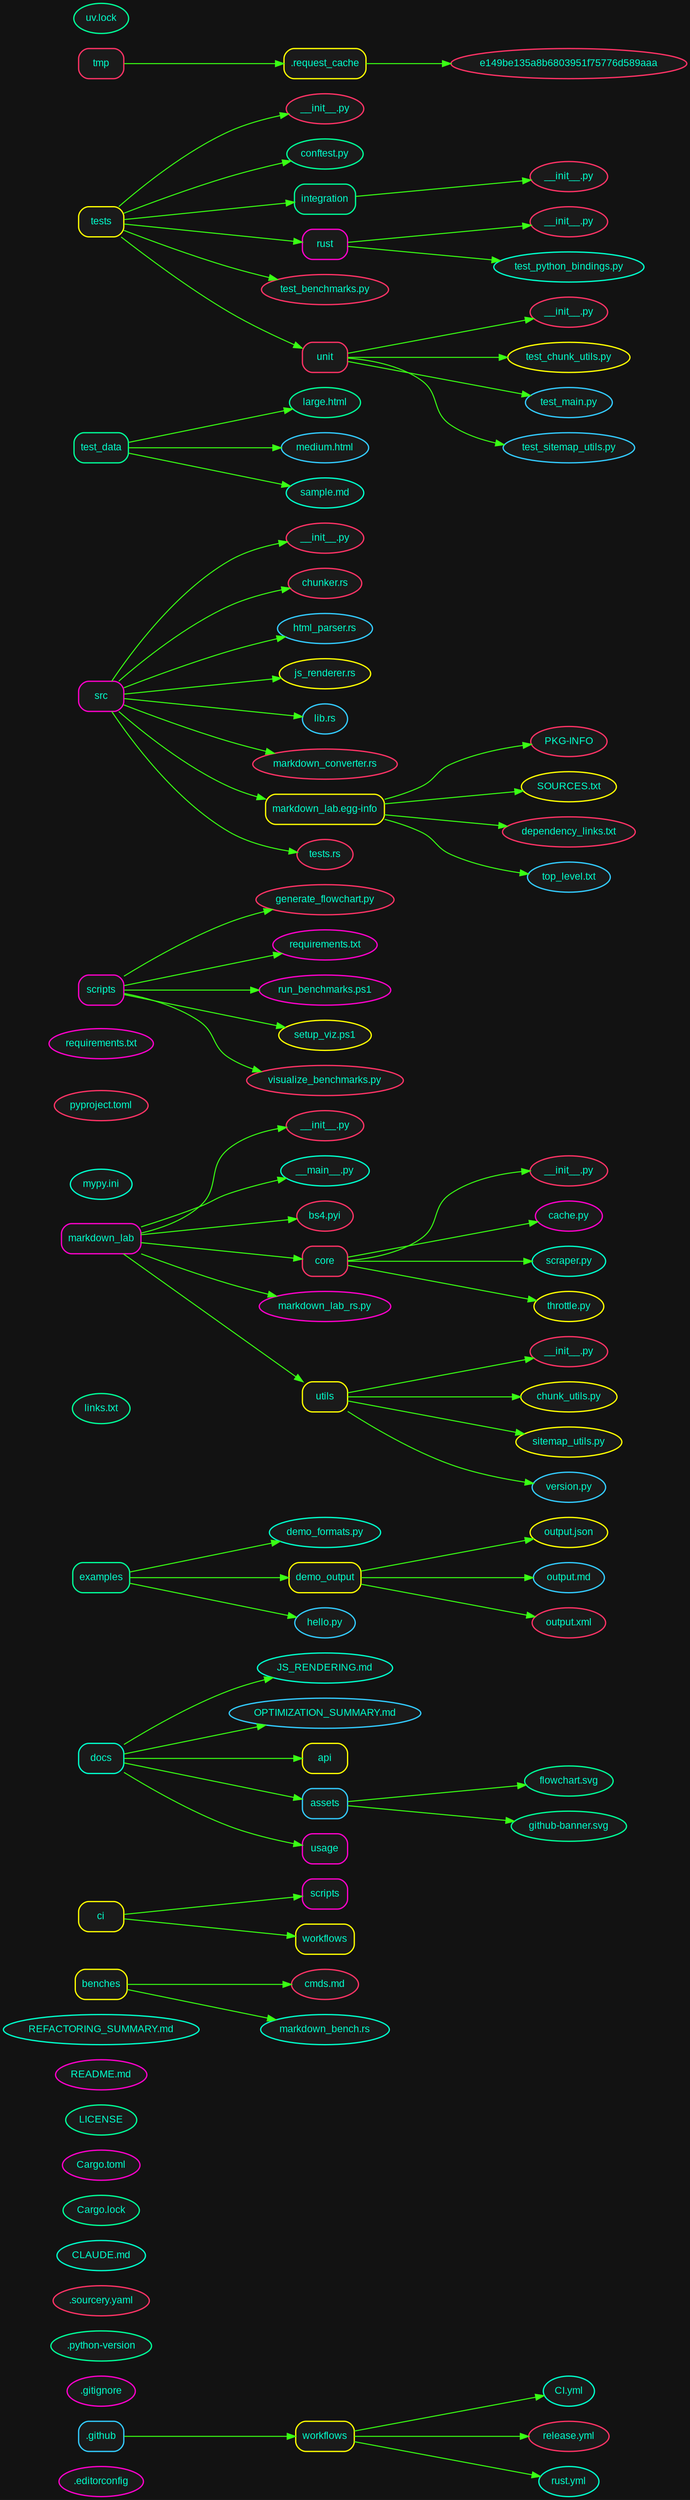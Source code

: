 digraph G {
rankdir=LR;
bgcolor="#121212";
fontname=Arial;
fontsize=12;
node [style="filled, rounded", fillcolor="#1a1a1a", fontcolor="#00ffcc", fontname=Arial, fontsize=12, penwidth=1.5, color="#00ff99"];
edge [color="#39ff14", penwidth=1.2];
node_0aeb93dacd [label=".editorconfig", shape=ellipse, color="#ff00cc"];
node_18b0b90e35 [label=".github", shape=box, color="#33ccff"];
node_8726edd3d5 [label="workflows", shape=box, color="#ffff00"];
node_18b0b90e35 -> node_8726edd3d5;
node_f40e249fe6 [label="CI.yml", shape=ellipse, color="#00ffcc"];
node_8726edd3d5 -> node_f40e249fe6;
node_c63b6e1ec4 [label="release.yml", shape=ellipse, color="#ff3366"];
node_8726edd3d5 -> node_c63b6e1ec4;
node_848ae086a5 [label="rust.yml", shape=ellipse, color="#00ffcc"];
node_8726edd3d5 -> node_848ae086a5;
node_ed5e1f435d [label=".gitignore", shape=ellipse, color="#ff00cc"];
node_7a0fd096a8 [label=".python-version", shape=ellipse, color="#00ff99"];
node_0cd90d6ec8 [label=".sourcery.yaml", shape=ellipse, color="#ff3366"];
node_76559df5d1 [label="CLAUDE.md", shape=ellipse, color="#00ffcc"];
node_bd9c320120 [label="Cargo.lock", shape=ellipse, color="#00ff99"];
node_dce38ede5e [label="Cargo.toml", shape=ellipse, color="#ff00cc"];
node_75923c9e4d [label="LICENSE", shape=ellipse, color="#00ff99"];
node_67199fd15b [label="README.md", shape=ellipse, color="#ff00cc"];
node_703f615bf8 [label="REFACTORING_SUMMARY.md", shape=ellipse, color="#00ffcc"];
node_2c8b0b4db4 [label="benches", shape=box, color="#ffff00"];
node_9beb2438aa [label="cmds.md", shape=ellipse, color="#ff3366"];
node_2c8b0b4db4 -> node_9beb2438aa;
node_4e60b31b12 [label="markdown_bench.rs", shape=ellipse, color="#00ffcc"];
node_2c8b0b4db4 -> node_4e60b31b12;
node_a484731203 [label="ci", shape=box, color="#ffff00"];
node_e6abad2f5f [label="scripts", shape=box, color="#ff00cc"];
node_a484731203 -> node_e6abad2f5f;
node_9f56ad592c [label="workflows", shape=box, color="#ffff00"];
node_a484731203 -> node_9f56ad592c;
node_61b93c963f [label="docs", shape=box, color="#00ffcc"];
node_e71305f27b [label="JS_RENDERING.md", shape=ellipse, color="#00ffcc"];
node_61b93c963f -> node_e71305f27b;
node_44cd321415 [label="OPTIMIZATION_SUMMARY.md", shape=ellipse, color="#33ccff"];
node_61b93c963f -> node_44cd321415;
node_77ca5788e3 [label="api", shape=box, color="#ffff00"];
node_61b93c963f -> node_77ca5788e3;
node_4d51318462 [label="assets", shape=box, color="#33ccff"];
node_61b93c963f -> node_4d51318462;
node_c3520e9d52 [label="flowchart.svg", shape=ellipse, color="#00ff99"];
node_4d51318462 -> node_c3520e9d52;
node_8f1ef29bf9 [label="github-banner.svg", shape=ellipse, color="#00ff99"];
node_4d51318462 -> node_8f1ef29bf9;
node_2828337151 [label="usage", shape=box, color="#ff00cc"];
node_61b93c963f -> node_2828337151;
node_7c276b8e8b [label="examples", shape=box, color="#00ff99"];
node_b935b1912c [label="demo_formats.py", shape=ellipse, color="#00ffcc"];
node_7c276b8e8b -> node_b935b1912c;
node_54fd790a58 [label="demo_output", shape=box, color="#ffff00"];
node_7c276b8e8b -> node_54fd790a58;
node_8745377be8 [label="output.json", shape=ellipse, color="#ffff00"];
node_54fd790a58 -> node_8745377be8;
node_440cd571d8 [label="output.md", shape=ellipse, color="#33ccff"];
node_54fd790a58 -> node_440cd571d8;
node_6d4f028d71 [label="output.xml", shape=ellipse, color="#ff3366"];
node_54fd790a58 -> node_6d4f028d71;
node_b93195b8b6 [label="hello.py", shape=ellipse, color="#33ccff"];
node_7c276b8e8b -> node_b93195b8b6;
node_512ff06ce5 [label="links.txt", shape=ellipse, color="#00ff99"];
node_ab2c150a81 [label="markdown_lab", shape=box, color="#ff00cc"];
node_1ea751d079 [label="__init__.py", shape=ellipse, color="#ff3366"];
node_ab2c150a81 -> node_1ea751d079;
node_b8e242ecb7 [label="__main__.py", shape=ellipse, color="#00ffcc"];
node_ab2c150a81 -> node_b8e242ecb7;
node_b176a8c74a [label="bs4.pyi", shape=ellipse, color="#ff3366"];
node_ab2c150a81 -> node_b176a8c74a;
node_2c2866f6b7 [label="core", shape=box, color="#ff3366"];
node_ab2c150a81 -> node_2c2866f6b7;
node_568f56c6d0 [label="__init__.py", shape=ellipse, color="#ff3366"];
node_2c2866f6b7 -> node_568f56c6d0;
node_7f04c32067 [label="cache.py", shape=ellipse, color="#ff00cc"];
node_2c2866f6b7 -> node_7f04c32067;
node_402ded3f40 [label="scraper.py", shape=ellipse, color="#00ffcc"];
node_2c2866f6b7 -> node_402ded3f40;
node_260eee94c6 [label="throttle.py", shape=ellipse, color="#ffff00"];
node_2c2866f6b7 -> node_260eee94c6;
node_0e05c8682e [label="markdown_lab_rs.py", shape=ellipse, color="#ff00cc"];
node_ab2c150a81 -> node_0e05c8682e;
node_010b40febf [label="utils", shape=box, color="#ffff00"];
node_ab2c150a81 -> node_010b40febf;
node_12f092e96f [label="__init__.py", shape=ellipse, color="#ff3366"];
node_010b40febf -> node_12f092e96f;
node_9a3bed7683 [label="chunk_utils.py", shape=ellipse, color="#ffff00"];
node_010b40febf -> node_9a3bed7683;
node_5608d2b602 [label="sitemap_utils.py", shape=ellipse, color="#ffff00"];
node_010b40febf -> node_5608d2b602;
node_60885f3709 [label="version.py", shape=ellipse, color="#33ccff"];
node_010b40febf -> node_60885f3709;
node_9a7cf1d061 [label="mypy.ini", shape=ellipse, color="#00ffcc"];
node_f9996a7139 [label="pyproject.toml", shape=ellipse, color="#ff3366"];
node_a508885802 [label="requirements.txt", shape=ellipse, color="#ff00cc"];
node_7b9bd259ee [label="scripts", shape=box, color="#ff00cc"];
node_033c984b99 [label="generate_flowchart.py", shape=ellipse, color="#ff3366"];
node_7b9bd259ee -> node_033c984b99;
node_509eff1e00 [label="requirements.txt", shape=ellipse, color="#ff00cc"];
node_7b9bd259ee -> node_509eff1e00;
node_fd7f8c59f8 [label="run_benchmarks.ps1", shape=ellipse, color="#ff00cc"];
node_7b9bd259ee -> node_fd7f8c59f8;
node_587dff1285 [label="setup_viz.ps1", shape=ellipse, color="#ffff00"];
node_7b9bd259ee -> node_587dff1285;
node_0683b49815 [label="visualize_benchmarks.py", shape=ellipse, color="#ff3366"];
node_7b9bd259ee -> node_0683b49815;
node_93d0337c6c [label="src", shape=box, color="#ff00cc"];
node_2fce5b2bf2 [label="__init__.py", shape=ellipse, color="#ff3366"];
node_93d0337c6c -> node_2fce5b2bf2;
node_41b4568c0e [label="chunker.rs", shape=ellipse, color="#ff3366"];
node_93d0337c6c -> node_41b4568c0e;
node_83ba610bf2 [label="html_parser.rs", shape=ellipse, color="#33ccff"];
node_93d0337c6c -> node_83ba610bf2;
node_d99c44137a [label="js_renderer.rs", shape=ellipse, color="#ffff00"];
node_93d0337c6c -> node_d99c44137a;
node_38e1bb1b3e [label="lib.rs", shape=ellipse, color="#33ccff"];
node_93d0337c6c -> node_38e1bb1b3e;
node_fe2ad48905 [label="markdown_converter.rs", shape=ellipse, color="#ff3366"];
node_93d0337c6c -> node_fe2ad48905;
node_9fe7b1904d [label="markdown_lab.egg-info", shape=box, color="#ffff00"];
node_93d0337c6c -> node_9fe7b1904d;
node_27451569fa [label="PKG-INFO", shape=ellipse, color="#ff3366"];
node_9fe7b1904d -> node_27451569fa;
node_1b35e71bb1 [label="SOURCES.txt", shape=ellipse, color="#ffff00"];
node_9fe7b1904d -> node_1b35e71bb1;
node_c4e373c6c4 [label="dependency_links.txt", shape=ellipse, color="#ff3366"];
node_9fe7b1904d -> node_c4e373c6c4;
node_0e75178481 [label="top_level.txt", shape=ellipse, color="#33ccff"];
node_9fe7b1904d -> node_0e75178481;
node_8a7e68106c [label="tests.rs", shape=ellipse, color="#ff3366"];
node_93d0337c6c -> node_8a7e68106c;
node_149182d4a7 [label="test_data", shape=box, color="#00ff99"];
node_ae9e15d697 [label="large.html", shape=ellipse, color="#00ff99"];
node_149182d4a7 -> node_ae9e15d697;
node_dc62551091 [label="medium.html", shape=ellipse, color="#33ccff"];
node_149182d4a7 -> node_dc62551091;
node_55412b332c [label="sample.md", shape=ellipse, color="#00ffcc"];
node_149182d4a7 -> node_55412b332c;
node_8263539018 [label="tests", shape=box, color="#ffff00"];
node_e619bab32a [label="__init__.py", shape=ellipse, color="#ff3366"];
node_8263539018 -> node_e619bab32a;
node_f1ecc56e59 [label="conftest.py", shape=ellipse, color="#00ff99"];
node_8263539018 -> node_f1ecc56e59;
node_3b21631900 [label="integration", shape=box, color="#00ff99"];
node_8263539018 -> node_3b21631900;
node_b6f48e379c [label="__init__.py", shape=ellipse, color="#ff3366"];
node_3b21631900 -> node_b6f48e379c;
node_827717031b [label="rust", shape=box, color="#ff00cc"];
node_8263539018 -> node_827717031b;
node_310a5dd50c [label="__init__.py", shape=ellipse, color="#ff3366"];
node_827717031b -> node_310a5dd50c;
node_1807c7beaf [label="test_python_bindings.py", shape=ellipse, color="#00ffcc"];
node_827717031b -> node_1807c7beaf;
node_abc39eea27 [label="test_benchmarks.py", shape=ellipse, color="#ff3366"];
node_8263539018 -> node_abc39eea27;
node_1419a7e4b5 [label="unit", shape=box, color="#ff3366"];
node_8263539018 -> node_1419a7e4b5;
node_19265fcd30 [label="__init__.py", shape=ellipse, color="#ff3366"];
node_1419a7e4b5 -> node_19265fcd30;
node_696a685d43 [label="test_chunk_utils.py", shape=ellipse, color="#ffff00"];
node_1419a7e4b5 -> node_696a685d43;
node_3c8b3d9b10 [label="test_main.py", shape=ellipse, color="#33ccff"];
node_1419a7e4b5 -> node_3c8b3d9b10;
node_71bcaf643b [label="test_sitemap_utils.py", shape=ellipse, color="#33ccff"];
node_1419a7e4b5 -> node_71bcaf643b;
node_0f30e312f1 [label="tmp", shape=box, color="#ff3366"];
node_f0eacf27dc [label=".request_cache", shape=box, color="#ffff00"];
node_0f30e312f1 -> node_f0eacf27dc;
node_1878aa7539 [label="e149be135a8b6803951f75776d589aaa", shape=ellipse, color="#ff3366"];
node_f0eacf27dc -> node_1878aa7539;
node_1f853e8365 [label="uv.lock", shape=ellipse, color="#00ff99"];
}
